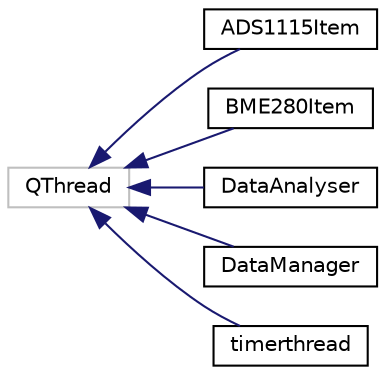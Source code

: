 digraph "Graphical Class Hierarchy"
{
 // LATEX_PDF_SIZE
  edge [fontname="Helvetica",fontsize="10",labelfontname="Helvetica",labelfontsize="10"];
  node [fontname="Helvetica",fontsize="10",shape=record];
  rankdir="LR";
  Node7 [label="QThread",height=0.2,width=0.4,color="grey75", fillcolor="white", style="filled",tooltip=" "];
  Node7 -> Node0 [dir="back",color="midnightblue",fontsize="10",style="solid",fontname="Helvetica"];
  Node0 [label="ADS1115Item",height=0.2,width=0.4,color="black", fillcolor="white", style="filled",URL="$class_a_d_s1115_item.html",tooltip=" "];
  Node7 -> Node9 [dir="back",color="midnightblue",fontsize="10",style="solid",fontname="Helvetica"];
  Node9 [label="BME280Item",height=0.2,width=0.4,color="black", fillcolor="white", style="filled",URL="$class_b_m_e280_item.html",tooltip=" "];
  Node7 -> Node10 [dir="back",color="midnightblue",fontsize="10",style="solid",fontname="Helvetica"];
  Node10 [label="DataAnalyser",height=0.2,width=0.4,color="black", fillcolor="white", style="filled",URL="$class_data_analyser.html",tooltip=" "];
  Node7 -> Node11 [dir="back",color="midnightblue",fontsize="10",style="solid",fontname="Helvetica"];
  Node11 [label="DataManager",height=0.2,width=0.4,color="black", fillcolor="white", style="filled",URL="$class_data_manager.html",tooltip=" "];
  Node7 -> Node12 [dir="back",color="midnightblue",fontsize="10",style="solid",fontname="Helvetica"];
  Node12 [label="timerthread",height=0.2,width=0.4,color="black", fillcolor="white", style="filled",URL="$classtimerthread.html",tooltip=" "];
}

